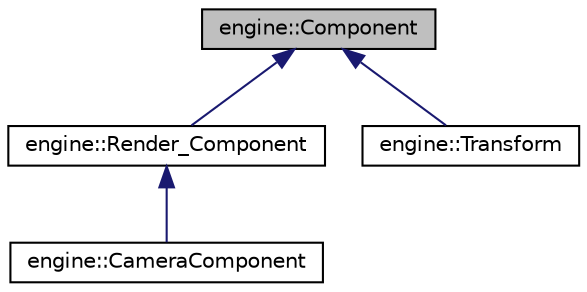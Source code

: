 digraph "engine::Component"
{
 // LATEX_PDF_SIZE
  edge [fontname="Helvetica",fontsize="10",labelfontname="Helvetica",labelfontsize="10"];
  node [fontname="Helvetica",fontsize="10",shape=record];
  Node1 [label="engine::Component",height=0.2,width=0.4,color="black", fillcolor="grey75", style="filled", fontcolor="black",tooltip=" "];
  Node1 -> Node2 [dir="back",color="midnightblue",fontsize="10",style="solid",fontname="Helvetica"];
  Node2 [label="engine::Render_Component",height=0.2,width=0.4,color="black", fillcolor="white", style="filled",URL="$classengine_1_1_render___component.html",tooltip=" "];
  Node2 -> Node3 [dir="back",color="midnightblue",fontsize="10",style="solid",fontname="Helvetica"];
  Node3 [label="engine::CameraComponent",height=0.2,width=0.4,color="black", fillcolor="white", style="filled",URL="$classengine_1_1_camera_component.html",tooltip=" "];
  Node1 -> Node4 [dir="back",color="midnightblue",fontsize="10",style="solid",fontname="Helvetica"];
  Node4 [label="engine::Transform",height=0.2,width=0.4,color="black", fillcolor="white", style="filled",URL="$classengine_1_1_transform.html",tooltip=" "];
}
